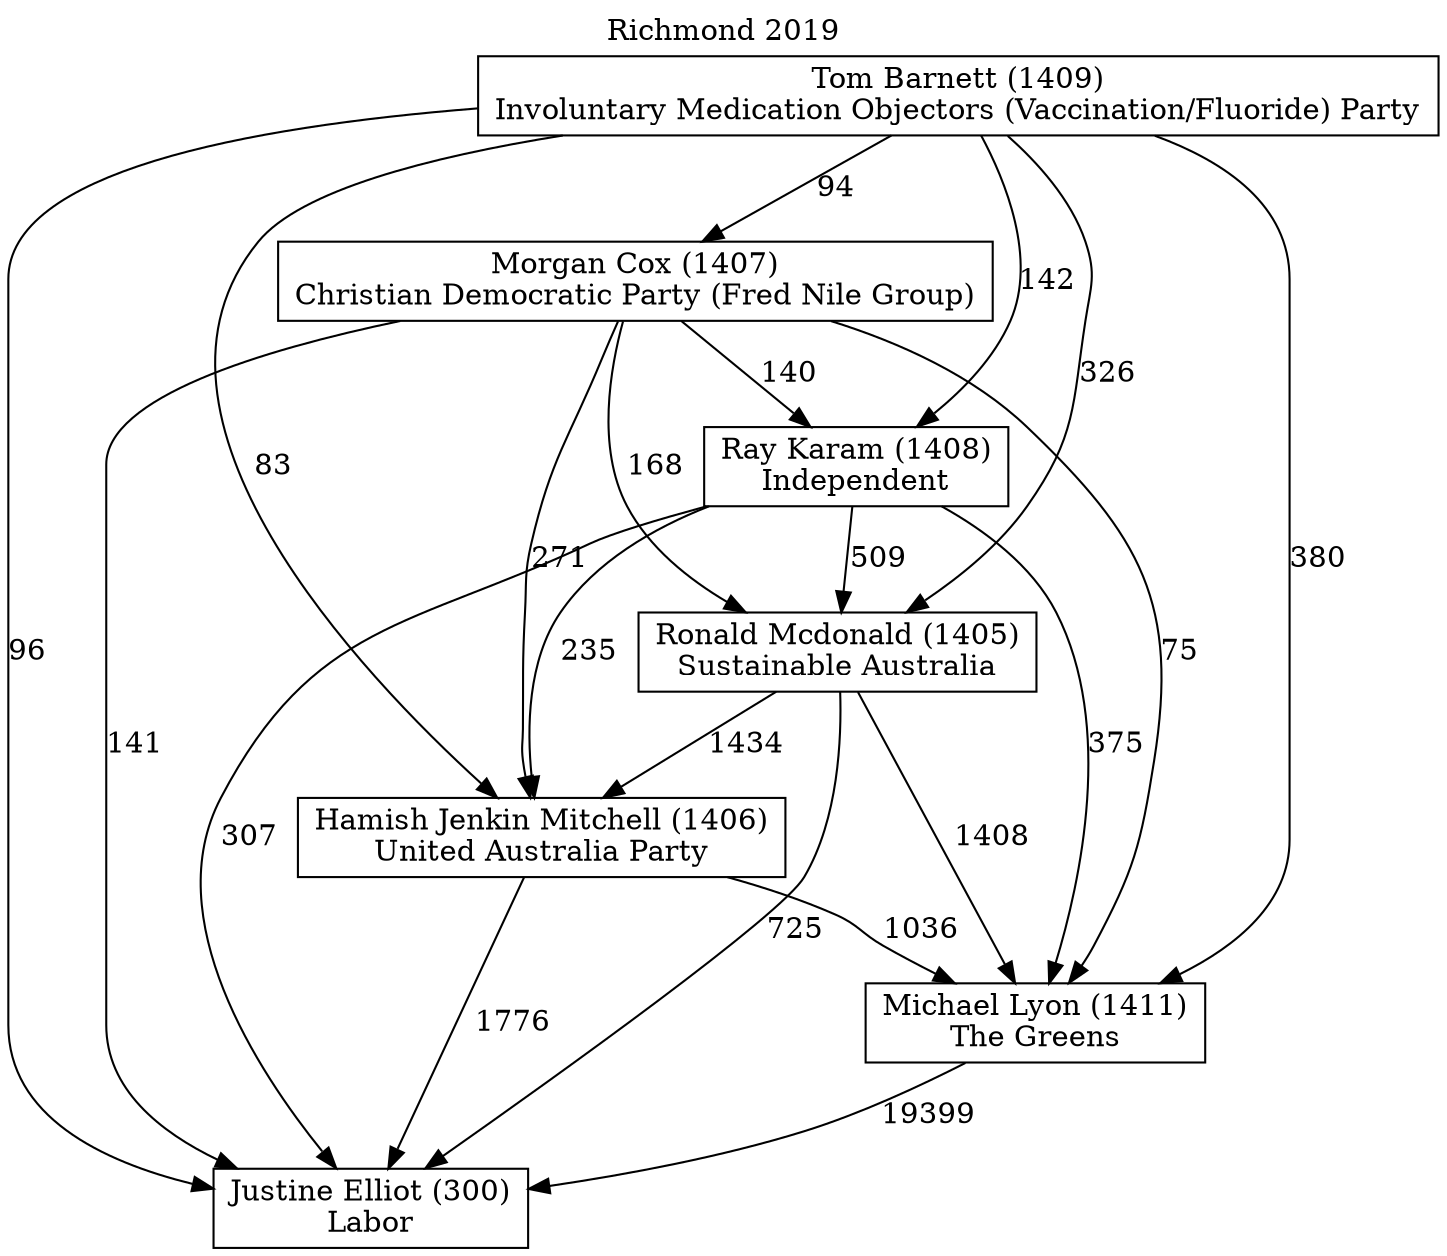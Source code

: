 // House preference flow
digraph "Justine Elliot (300)_Richmond_2019" {
	graph [label="Richmond 2019" labelloc=t mclimit=10]
	node [shape=box]
	"Hamish Jenkin Mitchell (1406)" [label="Hamish Jenkin Mitchell (1406)
United Australia Party"]
	"Justine Elliot (300)" [label="Justine Elliot (300)
Labor"]
	"Michael Lyon (1411)" [label="Michael Lyon (1411)
The Greens"]
	"Morgan Cox (1407)" [label="Morgan Cox (1407)
Christian Democratic Party (Fred Nile Group)"]
	"Ray Karam (1408)" [label="Ray Karam (1408)
Independent"]
	"Ronald Mcdonald (1405)" [label="Ronald Mcdonald (1405)
Sustainable Australia"]
	"Tom Barnett (1409)" [label="Tom Barnett (1409)
Involuntary Medication Objectors (Vaccination/Fluoride) Party"]
	"Hamish Jenkin Mitchell (1406)" -> "Justine Elliot (300)" [label=1776]
	"Hamish Jenkin Mitchell (1406)" -> "Michael Lyon (1411)" [label=1036]
	"Michael Lyon (1411)" -> "Justine Elliot (300)" [label=19399]
	"Morgan Cox (1407)" -> "Hamish Jenkin Mitchell (1406)" [label=271]
	"Morgan Cox (1407)" -> "Justine Elliot (300)" [label=141]
	"Morgan Cox (1407)" -> "Michael Lyon (1411)" [label=75]
	"Morgan Cox (1407)" -> "Ray Karam (1408)" [label=140]
	"Morgan Cox (1407)" -> "Ronald Mcdonald (1405)" [label=168]
	"Ray Karam (1408)" -> "Hamish Jenkin Mitchell (1406)" [label=235]
	"Ray Karam (1408)" -> "Justine Elliot (300)" [label=307]
	"Ray Karam (1408)" -> "Michael Lyon (1411)" [label=375]
	"Ray Karam (1408)" -> "Ronald Mcdonald (1405)" [label=509]
	"Ronald Mcdonald (1405)" -> "Hamish Jenkin Mitchell (1406)" [label=1434]
	"Ronald Mcdonald (1405)" -> "Justine Elliot (300)" [label=725]
	"Ronald Mcdonald (1405)" -> "Michael Lyon (1411)" [label=1408]
	"Tom Barnett (1409)" -> "Hamish Jenkin Mitchell (1406)" [label=83]
	"Tom Barnett (1409)" -> "Justine Elliot (300)" [label=96]
	"Tom Barnett (1409)" -> "Michael Lyon (1411)" [label=380]
	"Tom Barnett (1409)" -> "Morgan Cox (1407)" [label=94]
	"Tom Barnett (1409)" -> "Ray Karam (1408)" [label=142]
	"Tom Barnett (1409)" -> "Ronald Mcdonald (1405)" [label=326]
}
